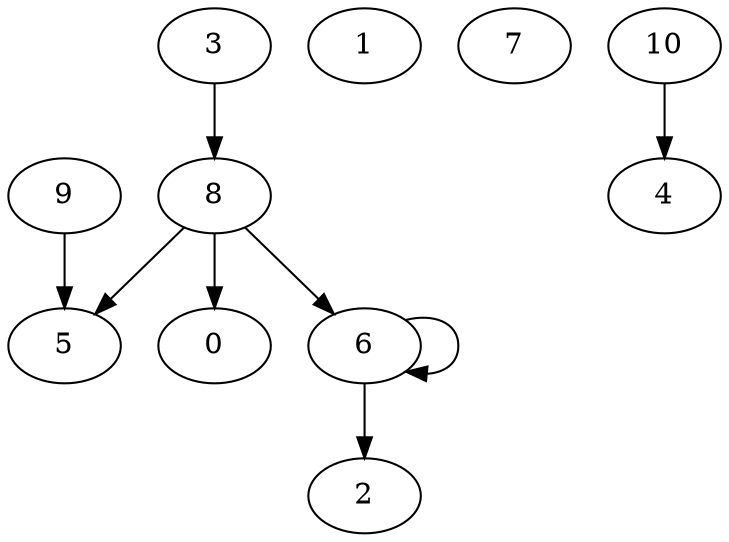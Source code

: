 digraph "" {
	0	[test=test2];
	1;
	3 -> 8;
	8 -> 0;
	8 -> 6;
	8 -> 5;
	6 -> 6;
	6 -> 2;
	7;
	9 -> 5;
	10 -> 4;
}
